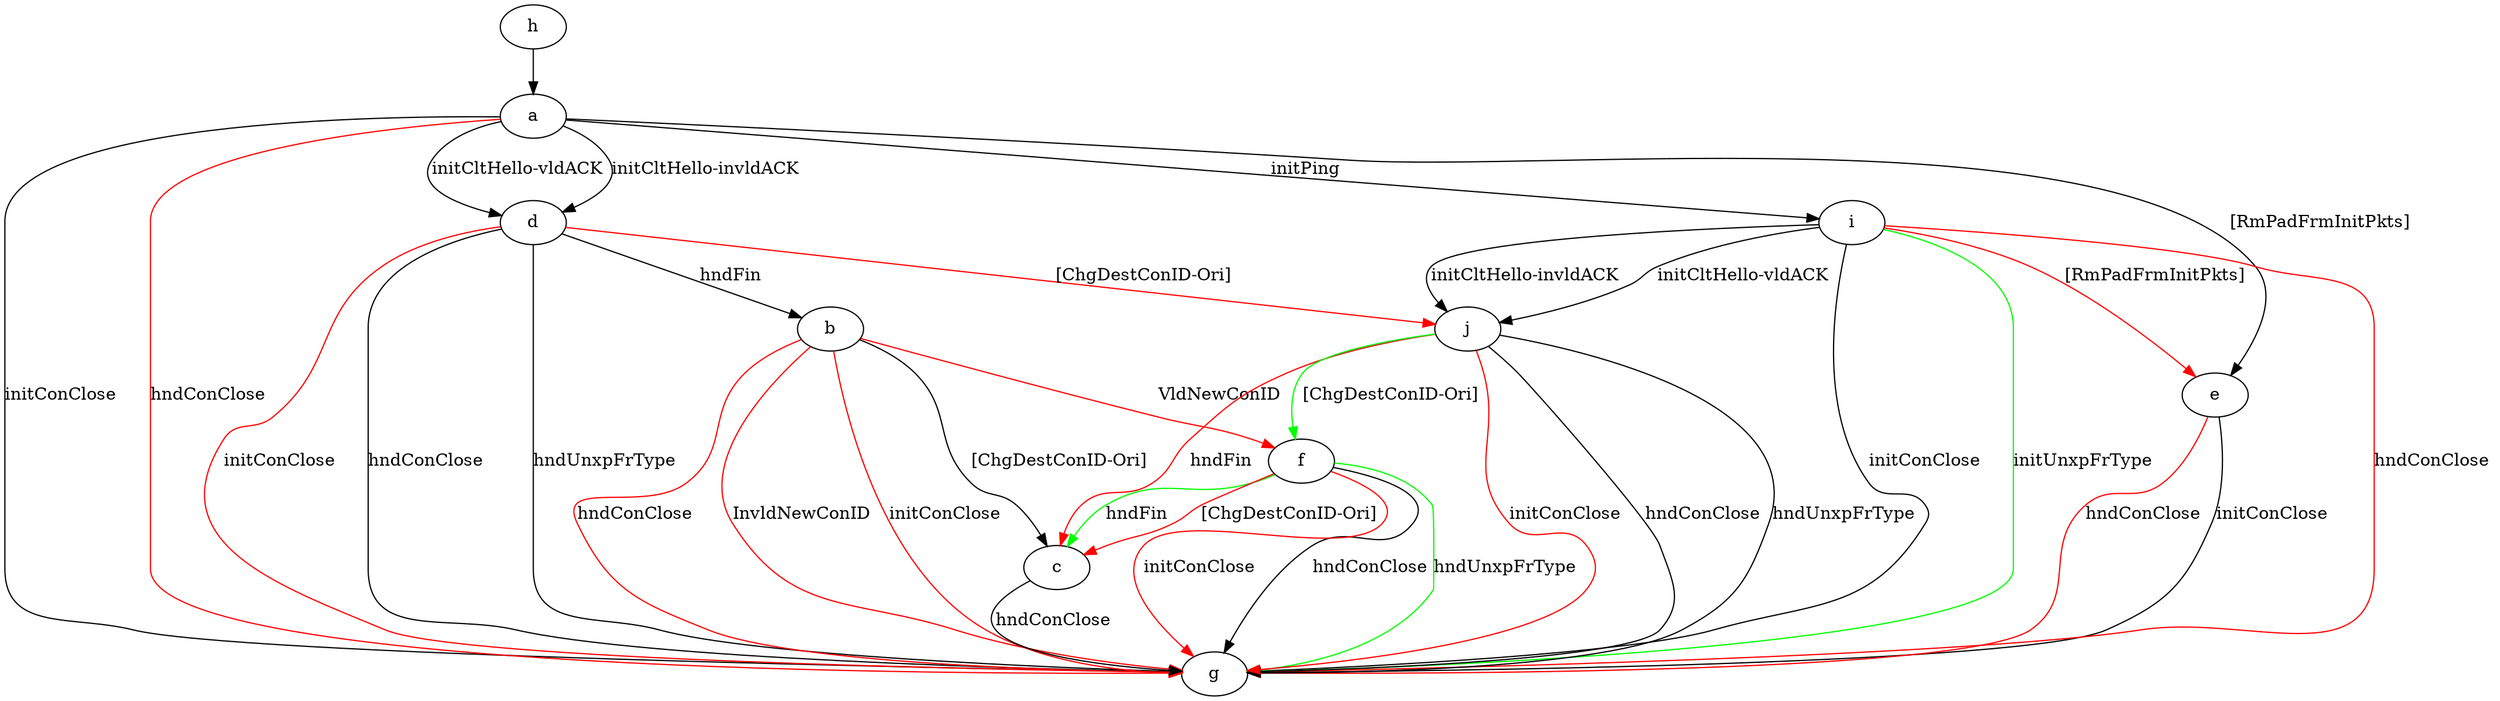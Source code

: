 digraph "" {
	a -> d	[key=0,
		label="initCltHello-vldACK "];
	a -> d	[key=1,
		label="initCltHello-invldACK "];
	a -> e	[key=0,
		label="[RmPadFrmInitPkts] "];
	a -> g	[key=0,
		label="initConClose "];
	a -> g	[key=1,
		color=red,
		label="hndConClose "];
	a -> i	[key=0,
		label="initPing "];
	b -> c	[key=0,
		label="[ChgDestConID-Ori] "];
	b -> f	[key=0,
		color=red,
		label="VldNewConID "];
	b -> g	[key=0,
		color=red,
		label="initConClose "];
	b -> g	[key=1,
		color=red,
		label="hndConClose "];
	b -> g	[key=2,
		color=red,
		label="InvldNewConID "];
	c -> g	[key=0,
		label="hndConClose "];
	d -> b	[key=0,
		label="hndFin "];
	d -> g	[key=0,
		label="hndConClose "];
	d -> g	[key=1,
		label="hndUnxpFrType "];
	d -> g	[key=2,
		color=red,
		label="initConClose "];
	d -> j	[key=0,
		color=red,
		label="[ChgDestConID-Ori] "];
	e -> g	[key=0,
		label="initConClose "];
	e -> g	[key=1,
		color=red,
		label="hndConClose "];
	f -> c	[key=0,
		color=green,
		label="hndFin "];
	f -> c	[key=1,
		color=red,
		label="[ChgDestConID-Ori] "];
	f -> g	[key=0,
		label="hndConClose "];
	f -> g	[key=1,
		color=green,
		label="hndUnxpFrType "];
	f -> g	[key=2,
		color=red,
		label="initConClose "];
	h -> a	[key=0];
	i -> e	[key=0,
		color=red,
		label="[RmPadFrmInitPkts] "];
	i -> g	[key=0,
		label="initConClose "];
	i -> g	[key=1,
		color=green,
		label="initUnxpFrType "];
	i -> g	[key=2,
		color=red,
		label="hndConClose "];
	i -> j	[key=0,
		label="initCltHello-vldACK "];
	i -> j	[key=1,
		label="initCltHello-invldACK "];
	j -> c	[key=0,
		color=red,
		label="hndFin "];
	j -> f	[key=0,
		color=green,
		label="[ChgDestConID-Ori] "];
	j -> g	[key=0,
		label="hndConClose "];
	j -> g	[key=1,
		label="hndUnxpFrType "];
	j -> g	[key=2,
		color=red,
		label="initConClose "];
}
